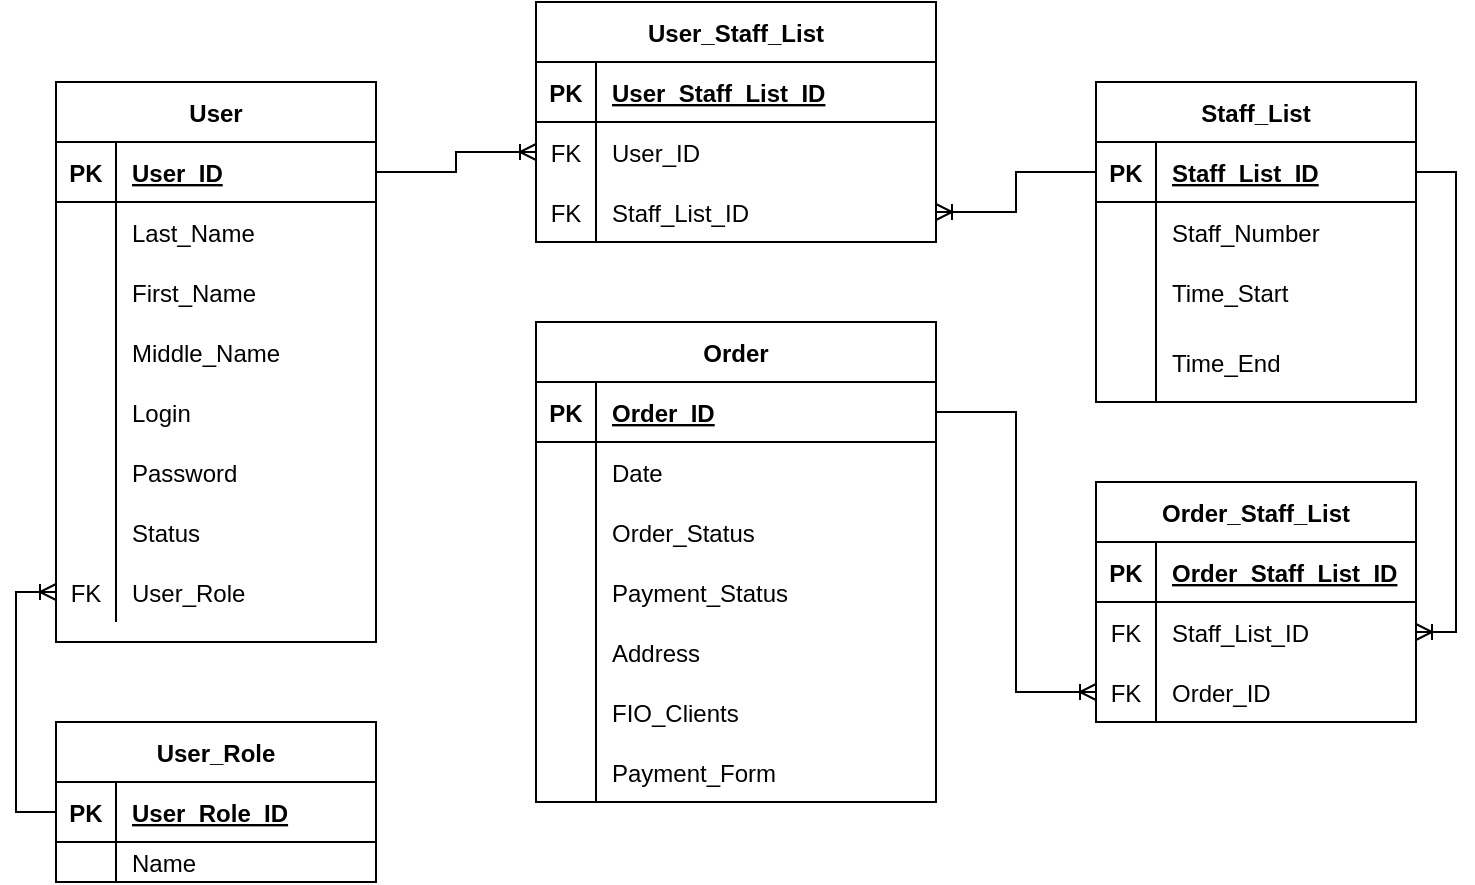 <mxfile version="24.2.5" type="device">
  <diagram name="Страница 1" id="zB08UX2SYk8pVAGj40xr">
    <mxGraphModel dx="1646" dy="413" grid="1" gridSize="10" guides="1" tooltips="1" connect="1" arrows="1" fold="1" page="1" pageScale="1" pageWidth="827" pageHeight="1169" math="0" shadow="0">
      <root>
        <mxCell id="0" />
        <mxCell id="1" parent="0" />
        <mxCell id="jlNFpB_S_XCwEvl9Wwfa-1" value="User" style="shape=table;startSize=30;container=1;collapsible=1;childLayout=tableLayout;fixedRows=1;rowLines=0;fontStyle=1;align=center;resizeLast=1;rounded=0;" parent="1" vertex="1">
          <mxGeometry y="40" width="160" height="280" as="geometry" />
        </mxCell>
        <mxCell id="jlNFpB_S_XCwEvl9Wwfa-2" value="" style="shape=tableRow;horizontal=0;startSize=0;swimlaneHead=0;swimlaneBody=0;fillColor=none;collapsible=0;dropTarget=0;points=[[0,0.5],[1,0.5]];portConstraint=eastwest;top=0;left=0;right=0;bottom=1;rounded=0;" parent="jlNFpB_S_XCwEvl9Wwfa-1" vertex="1">
          <mxGeometry y="30" width="160" height="30" as="geometry" />
        </mxCell>
        <mxCell id="jlNFpB_S_XCwEvl9Wwfa-3" value="PK" style="shape=partialRectangle;connectable=0;fillColor=none;top=0;left=0;bottom=0;right=0;fontStyle=1;overflow=hidden;rounded=0;" parent="jlNFpB_S_XCwEvl9Wwfa-2" vertex="1">
          <mxGeometry width="30" height="30" as="geometry">
            <mxRectangle width="30" height="30" as="alternateBounds" />
          </mxGeometry>
        </mxCell>
        <mxCell id="jlNFpB_S_XCwEvl9Wwfa-4" value="User_ID" style="shape=partialRectangle;connectable=0;fillColor=none;top=0;left=0;bottom=0;right=0;align=left;spacingLeft=6;fontStyle=5;overflow=hidden;rounded=0;" parent="jlNFpB_S_XCwEvl9Wwfa-2" vertex="1">
          <mxGeometry x="30" width="130" height="30" as="geometry">
            <mxRectangle width="130" height="30" as="alternateBounds" />
          </mxGeometry>
        </mxCell>
        <mxCell id="jlNFpB_S_XCwEvl9Wwfa-5" value="" style="shape=tableRow;horizontal=0;startSize=0;swimlaneHead=0;swimlaneBody=0;fillColor=none;collapsible=0;dropTarget=0;points=[[0,0.5],[1,0.5]];portConstraint=eastwest;top=0;left=0;right=0;bottom=0;rounded=0;" parent="jlNFpB_S_XCwEvl9Wwfa-1" vertex="1">
          <mxGeometry y="60" width="160" height="30" as="geometry" />
        </mxCell>
        <mxCell id="jlNFpB_S_XCwEvl9Wwfa-6" value="" style="shape=partialRectangle;connectable=0;fillColor=none;top=0;left=0;bottom=0;right=0;editable=1;overflow=hidden;rounded=0;" parent="jlNFpB_S_XCwEvl9Wwfa-5" vertex="1">
          <mxGeometry width="30" height="30" as="geometry">
            <mxRectangle width="30" height="30" as="alternateBounds" />
          </mxGeometry>
        </mxCell>
        <mxCell id="jlNFpB_S_XCwEvl9Wwfa-7" value="Last_Name" style="shape=partialRectangle;connectable=0;fillColor=none;top=0;left=0;bottom=0;right=0;align=left;spacingLeft=6;overflow=hidden;rounded=0;" parent="jlNFpB_S_XCwEvl9Wwfa-5" vertex="1">
          <mxGeometry x="30" width="130" height="30" as="geometry">
            <mxRectangle width="130" height="30" as="alternateBounds" />
          </mxGeometry>
        </mxCell>
        <mxCell id="jlNFpB_S_XCwEvl9Wwfa-8" value="" style="shape=tableRow;horizontal=0;startSize=0;swimlaneHead=0;swimlaneBody=0;fillColor=none;collapsible=0;dropTarget=0;points=[[0,0.5],[1,0.5]];portConstraint=eastwest;top=0;left=0;right=0;bottom=0;rounded=0;" parent="jlNFpB_S_XCwEvl9Wwfa-1" vertex="1">
          <mxGeometry y="90" width="160" height="30" as="geometry" />
        </mxCell>
        <mxCell id="jlNFpB_S_XCwEvl9Wwfa-9" value="" style="shape=partialRectangle;connectable=0;fillColor=none;top=0;left=0;bottom=0;right=0;editable=1;overflow=hidden;rounded=0;" parent="jlNFpB_S_XCwEvl9Wwfa-8" vertex="1">
          <mxGeometry width="30" height="30" as="geometry">
            <mxRectangle width="30" height="30" as="alternateBounds" />
          </mxGeometry>
        </mxCell>
        <mxCell id="jlNFpB_S_XCwEvl9Wwfa-10" value="First_Name" style="shape=partialRectangle;connectable=0;fillColor=none;top=0;left=0;bottom=0;right=0;align=left;spacingLeft=6;overflow=hidden;rounded=0;" parent="jlNFpB_S_XCwEvl9Wwfa-8" vertex="1">
          <mxGeometry x="30" width="130" height="30" as="geometry">
            <mxRectangle width="130" height="30" as="alternateBounds" />
          </mxGeometry>
        </mxCell>
        <mxCell id="jlNFpB_S_XCwEvl9Wwfa-11" value="" style="shape=tableRow;horizontal=0;startSize=0;swimlaneHead=0;swimlaneBody=0;fillColor=none;collapsible=0;dropTarget=0;points=[[0,0.5],[1,0.5]];portConstraint=eastwest;top=0;left=0;right=0;bottom=0;rounded=0;" parent="jlNFpB_S_XCwEvl9Wwfa-1" vertex="1">
          <mxGeometry y="120" width="160" height="30" as="geometry" />
        </mxCell>
        <mxCell id="jlNFpB_S_XCwEvl9Wwfa-12" value="" style="shape=partialRectangle;connectable=0;fillColor=none;top=0;left=0;bottom=0;right=0;editable=1;overflow=hidden;rounded=0;" parent="jlNFpB_S_XCwEvl9Wwfa-11" vertex="1">
          <mxGeometry width="30" height="30" as="geometry">
            <mxRectangle width="30" height="30" as="alternateBounds" />
          </mxGeometry>
        </mxCell>
        <mxCell id="jlNFpB_S_XCwEvl9Wwfa-13" value="Middle_Name" style="shape=partialRectangle;connectable=0;fillColor=none;top=0;left=0;bottom=0;right=0;align=left;spacingLeft=6;overflow=hidden;rounded=0;" parent="jlNFpB_S_XCwEvl9Wwfa-11" vertex="1">
          <mxGeometry x="30" width="130" height="30" as="geometry">
            <mxRectangle width="130" height="30" as="alternateBounds" />
          </mxGeometry>
        </mxCell>
        <mxCell id="jlNFpB_S_XCwEvl9Wwfa-66" value="" style="shape=tableRow;horizontal=0;startSize=0;swimlaneHead=0;swimlaneBody=0;fillColor=none;collapsible=0;dropTarget=0;points=[[0,0.5],[1,0.5]];portConstraint=eastwest;top=0;left=0;right=0;bottom=0;rounded=0;" parent="jlNFpB_S_XCwEvl9Wwfa-1" vertex="1">
          <mxGeometry y="150" width="160" height="30" as="geometry" />
        </mxCell>
        <mxCell id="jlNFpB_S_XCwEvl9Wwfa-67" value="" style="shape=partialRectangle;connectable=0;fillColor=none;top=0;left=0;bottom=0;right=0;editable=1;overflow=hidden;rounded=0;" parent="jlNFpB_S_XCwEvl9Wwfa-66" vertex="1">
          <mxGeometry width="30" height="30" as="geometry">
            <mxRectangle width="30" height="30" as="alternateBounds" />
          </mxGeometry>
        </mxCell>
        <mxCell id="jlNFpB_S_XCwEvl9Wwfa-68" value="Login" style="shape=partialRectangle;connectable=0;fillColor=none;top=0;left=0;bottom=0;right=0;align=left;spacingLeft=6;overflow=hidden;rounded=0;" parent="jlNFpB_S_XCwEvl9Wwfa-66" vertex="1">
          <mxGeometry x="30" width="130" height="30" as="geometry">
            <mxRectangle width="130" height="30" as="alternateBounds" />
          </mxGeometry>
        </mxCell>
        <mxCell id="jlNFpB_S_XCwEvl9Wwfa-69" value="" style="shape=tableRow;horizontal=0;startSize=0;swimlaneHead=0;swimlaneBody=0;fillColor=none;collapsible=0;dropTarget=0;points=[[0,0.5],[1,0.5]];portConstraint=eastwest;top=0;left=0;right=0;bottom=0;rounded=0;" parent="jlNFpB_S_XCwEvl9Wwfa-1" vertex="1">
          <mxGeometry y="180" width="160" height="30" as="geometry" />
        </mxCell>
        <mxCell id="jlNFpB_S_XCwEvl9Wwfa-70" value="" style="shape=partialRectangle;connectable=0;fillColor=none;top=0;left=0;bottom=0;right=0;editable=1;overflow=hidden;rounded=0;" parent="jlNFpB_S_XCwEvl9Wwfa-69" vertex="1">
          <mxGeometry width="30" height="30" as="geometry">
            <mxRectangle width="30" height="30" as="alternateBounds" />
          </mxGeometry>
        </mxCell>
        <mxCell id="jlNFpB_S_XCwEvl9Wwfa-71" value="Password" style="shape=partialRectangle;connectable=0;fillColor=none;top=0;left=0;bottom=0;right=0;align=left;spacingLeft=6;overflow=hidden;rounded=0;" parent="jlNFpB_S_XCwEvl9Wwfa-69" vertex="1">
          <mxGeometry x="30" width="130" height="30" as="geometry">
            <mxRectangle width="130" height="30" as="alternateBounds" />
          </mxGeometry>
        </mxCell>
        <mxCell id="jlNFpB_S_XCwEvl9Wwfa-72" value="" style="shape=tableRow;horizontal=0;startSize=0;swimlaneHead=0;swimlaneBody=0;fillColor=none;collapsible=0;dropTarget=0;points=[[0,0.5],[1,0.5]];portConstraint=eastwest;top=0;left=0;right=0;bottom=0;rounded=0;" parent="jlNFpB_S_XCwEvl9Wwfa-1" vertex="1">
          <mxGeometry y="210" width="160" height="30" as="geometry" />
        </mxCell>
        <mxCell id="jlNFpB_S_XCwEvl9Wwfa-73" value="" style="shape=partialRectangle;connectable=0;fillColor=none;top=0;left=0;bottom=0;right=0;editable=1;overflow=hidden;rounded=0;" parent="jlNFpB_S_XCwEvl9Wwfa-72" vertex="1">
          <mxGeometry width="30" height="30" as="geometry">
            <mxRectangle width="30" height="30" as="alternateBounds" />
          </mxGeometry>
        </mxCell>
        <mxCell id="jlNFpB_S_XCwEvl9Wwfa-74" value="Status" style="shape=partialRectangle;connectable=0;fillColor=none;top=0;left=0;bottom=0;right=0;align=left;spacingLeft=6;overflow=hidden;rounded=0;" parent="jlNFpB_S_XCwEvl9Wwfa-72" vertex="1">
          <mxGeometry x="30" width="130" height="30" as="geometry">
            <mxRectangle width="130" height="30" as="alternateBounds" />
          </mxGeometry>
        </mxCell>
        <mxCell id="jlNFpB_S_XCwEvl9Wwfa-75" value="" style="shape=tableRow;horizontal=0;startSize=0;swimlaneHead=0;swimlaneBody=0;fillColor=none;collapsible=0;dropTarget=0;points=[[0,0.5],[1,0.5]];portConstraint=eastwest;top=0;left=0;right=0;bottom=0;rounded=0;" parent="jlNFpB_S_XCwEvl9Wwfa-1" vertex="1">
          <mxGeometry y="240" width="160" height="30" as="geometry" />
        </mxCell>
        <mxCell id="jlNFpB_S_XCwEvl9Wwfa-76" value="FK" style="shape=partialRectangle;connectable=0;fillColor=none;top=0;left=0;bottom=0;right=0;fontStyle=0;overflow=hidden;rounded=0;" parent="jlNFpB_S_XCwEvl9Wwfa-75" vertex="1">
          <mxGeometry width="30" height="30" as="geometry">
            <mxRectangle width="30" height="30" as="alternateBounds" />
          </mxGeometry>
        </mxCell>
        <mxCell id="jlNFpB_S_XCwEvl9Wwfa-77" value="User_Role" style="shape=partialRectangle;connectable=0;fillColor=none;top=0;left=0;bottom=0;right=0;align=left;spacingLeft=6;fontStyle=0;overflow=hidden;rounded=0;" parent="jlNFpB_S_XCwEvl9Wwfa-75" vertex="1">
          <mxGeometry x="30" width="130" height="30" as="geometry">
            <mxRectangle width="130" height="30" as="alternateBounds" />
          </mxGeometry>
        </mxCell>
        <mxCell id="jlNFpB_S_XCwEvl9Wwfa-14" value="Order" style="shape=table;startSize=30;container=1;collapsible=1;childLayout=tableLayout;fixedRows=1;rowLines=0;fontStyle=1;align=center;resizeLast=1;rounded=0;" parent="1" vertex="1">
          <mxGeometry x="240" y="160" width="200" height="240" as="geometry" />
        </mxCell>
        <mxCell id="jlNFpB_S_XCwEvl9Wwfa-15" value="" style="shape=tableRow;horizontal=0;startSize=0;swimlaneHead=0;swimlaneBody=0;fillColor=none;collapsible=0;dropTarget=0;points=[[0,0.5],[1,0.5]];portConstraint=eastwest;top=0;left=0;right=0;bottom=1;rounded=0;" parent="jlNFpB_S_XCwEvl9Wwfa-14" vertex="1">
          <mxGeometry y="30" width="200" height="30" as="geometry" />
        </mxCell>
        <mxCell id="jlNFpB_S_XCwEvl9Wwfa-16" value="PK" style="shape=partialRectangle;connectable=0;fillColor=none;top=0;left=0;bottom=0;right=0;fontStyle=1;overflow=hidden;rounded=0;" parent="jlNFpB_S_XCwEvl9Wwfa-15" vertex="1">
          <mxGeometry width="30" height="30" as="geometry">
            <mxRectangle width="30" height="30" as="alternateBounds" />
          </mxGeometry>
        </mxCell>
        <mxCell id="jlNFpB_S_XCwEvl9Wwfa-17" value="Order_ID" style="shape=partialRectangle;connectable=0;fillColor=none;top=0;left=0;bottom=0;right=0;align=left;spacingLeft=6;fontStyle=5;overflow=hidden;rounded=0;" parent="jlNFpB_S_XCwEvl9Wwfa-15" vertex="1">
          <mxGeometry x="30" width="170" height="30" as="geometry">
            <mxRectangle width="170" height="30" as="alternateBounds" />
          </mxGeometry>
        </mxCell>
        <mxCell id="jlNFpB_S_XCwEvl9Wwfa-18" value="" style="shape=tableRow;horizontal=0;startSize=0;swimlaneHead=0;swimlaneBody=0;fillColor=none;collapsible=0;dropTarget=0;points=[[0,0.5],[1,0.5]];portConstraint=eastwest;top=0;left=0;right=0;bottom=0;rounded=0;" parent="jlNFpB_S_XCwEvl9Wwfa-14" vertex="1">
          <mxGeometry y="60" width="200" height="30" as="geometry" />
        </mxCell>
        <mxCell id="jlNFpB_S_XCwEvl9Wwfa-19" value="" style="shape=partialRectangle;connectable=0;fillColor=none;top=0;left=0;bottom=0;right=0;editable=1;overflow=hidden;rounded=0;" parent="jlNFpB_S_XCwEvl9Wwfa-18" vertex="1">
          <mxGeometry width="30" height="30" as="geometry">
            <mxRectangle width="30" height="30" as="alternateBounds" />
          </mxGeometry>
        </mxCell>
        <mxCell id="jlNFpB_S_XCwEvl9Wwfa-20" value="Date" style="shape=partialRectangle;connectable=0;fillColor=none;top=0;left=0;bottom=0;right=0;align=left;spacingLeft=6;overflow=hidden;rounded=0;" parent="jlNFpB_S_XCwEvl9Wwfa-18" vertex="1">
          <mxGeometry x="30" width="170" height="30" as="geometry">
            <mxRectangle width="170" height="30" as="alternateBounds" />
          </mxGeometry>
        </mxCell>
        <mxCell id="jlNFpB_S_XCwEvl9Wwfa-21" value="" style="shape=tableRow;horizontal=0;startSize=0;swimlaneHead=0;swimlaneBody=0;fillColor=none;collapsible=0;dropTarget=0;points=[[0,0.5],[1,0.5]];portConstraint=eastwest;top=0;left=0;right=0;bottom=0;rounded=0;" parent="jlNFpB_S_XCwEvl9Wwfa-14" vertex="1">
          <mxGeometry y="90" width="200" height="30" as="geometry" />
        </mxCell>
        <mxCell id="jlNFpB_S_XCwEvl9Wwfa-22" value="" style="shape=partialRectangle;connectable=0;fillColor=none;top=0;left=0;bottom=0;right=0;editable=1;overflow=hidden;rounded=0;" parent="jlNFpB_S_XCwEvl9Wwfa-21" vertex="1">
          <mxGeometry width="30" height="30" as="geometry">
            <mxRectangle width="30" height="30" as="alternateBounds" />
          </mxGeometry>
        </mxCell>
        <mxCell id="jlNFpB_S_XCwEvl9Wwfa-23" value="Order_Status" style="shape=partialRectangle;connectable=0;fillColor=none;top=0;left=0;bottom=0;right=0;align=left;spacingLeft=6;overflow=hidden;rounded=0;" parent="jlNFpB_S_XCwEvl9Wwfa-21" vertex="1">
          <mxGeometry x="30" width="170" height="30" as="geometry">
            <mxRectangle width="170" height="30" as="alternateBounds" />
          </mxGeometry>
        </mxCell>
        <mxCell id="jlNFpB_S_XCwEvl9Wwfa-24" value="" style="shape=tableRow;horizontal=0;startSize=0;swimlaneHead=0;swimlaneBody=0;fillColor=none;collapsible=0;dropTarget=0;points=[[0,0.5],[1,0.5]];portConstraint=eastwest;top=0;left=0;right=0;bottom=0;rounded=0;" parent="jlNFpB_S_XCwEvl9Wwfa-14" vertex="1">
          <mxGeometry y="120" width="200" height="30" as="geometry" />
        </mxCell>
        <mxCell id="jlNFpB_S_XCwEvl9Wwfa-25" value="" style="shape=partialRectangle;connectable=0;fillColor=none;top=0;left=0;bottom=0;right=0;editable=1;overflow=hidden;rounded=0;" parent="jlNFpB_S_XCwEvl9Wwfa-24" vertex="1">
          <mxGeometry width="30" height="30" as="geometry">
            <mxRectangle width="30" height="30" as="alternateBounds" />
          </mxGeometry>
        </mxCell>
        <mxCell id="jlNFpB_S_XCwEvl9Wwfa-26" value="Payment_Status" style="shape=partialRectangle;connectable=0;fillColor=none;top=0;left=0;bottom=0;right=0;align=left;spacingLeft=6;overflow=hidden;rounded=0;" parent="jlNFpB_S_XCwEvl9Wwfa-24" vertex="1">
          <mxGeometry x="30" width="170" height="30" as="geometry">
            <mxRectangle width="170" height="30" as="alternateBounds" />
          </mxGeometry>
        </mxCell>
        <mxCell id="jlNFpB_S_XCwEvl9Wwfa-79" value="" style="shape=tableRow;horizontal=0;startSize=0;swimlaneHead=0;swimlaneBody=0;fillColor=none;collapsible=0;dropTarget=0;points=[[0,0.5],[1,0.5]];portConstraint=eastwest;top=0;left=0;right=0;bottom=0;rounded=0;" parent="jlNFpB_S_XCwEvl9Wwfa-14" vertex="1">
          <mxGeometry y="150" width="200" height="30" as="geometry" />
        </mxCell>
        <mxCell id="jlNFpB_S_XCwEvl9Wwfa-80" value="" style="shape=partialRectangle;connectable=0;fillColor=none;top=0;left=0;bottom=0;right=0;editable=1;overflow=hidden;rounded=0;" parent="jlNFpB_S_XCwEvl9Wwfa-79" vertex="1">
          <mxGeometry width="30" height="30" as="geometry">
            <mxRectangle width="30" height="30" as="alternateBounds" />
          </mxGeometry>
        </mxCell>
        <mxCell id="jlNFpB_S_XCwEvl9Wwfa-81" value="Address" style="shape=partialRectangle;connectable=0;fillColor=none;top=0;left=0;bottom=0;right=0;align=left;spacingLeft=6;overflow=hidden;rounded=0;" parent="jlNFpB_S_XCwEvl9Wwfa-79" vertex="1">
          <mxGeometry x="30" width="170" height="30" as="geometry">
            <mxRectangle width="170" height="30" as="alternateBounds" />
          </mxGeometry>
        </mxCell>
        <mxCell id="jlNFpB_S_XCwEvl9Wwfa-82" value="" style="shape=tableRow;horizontal=0;startSize=0;swimlaneHead=0;swimlaneBody=0;fillColor=none;collapsible=0;dropTarget=0;points=[[0,0.5],[1,0.5]];portConstraint=eastwest;top=0;left=0;right=0;bottom=0;rounded=0;" parent="jlNFpB_S_XCwEvl9Wwfa-14" vertex="1">
          <mxGeometry y="180" width="200" height="30" as="geometry" />
        </mxCell>
        <mxCell id="jlNFpB_S_XCwEvl9Wwfa-83" value="" style="shape=partialRectangle;connectable=0;fillColor=none;top=0;left=0;bottom=0;right=0;editable=1;overflow=hidden;rounded=0;" parent="jlNFpB_S_XCwEvl9Wwfa-82" vertex="1">
          <mxGeometry width="30" height="30" as="geometry">
            <mxRectangle width="30" height="30" as="alternateBounds" />
          </mxGeometry>
        </mxCell>
        <mxCell id="jlNFpB_S_XCwEvl9Wwfa-84" value="FIO_Clients" style="shape=partialRectangle;connectable=0;fillColor=none;top=0;left=0;bottom=0;right=0;align=left;spacingLeft=6;overflow=hidden;rounded=0;" parent="jlNFpB_S_XCwEvl9Wwfa-82" vertex="1">
          <mxGeometry x="30" width="170" height="30" as="geometry">
            <mxRectangle width="170" height="30" as="alternateBounds" />
          </mxGeometry>
        </mxCell>
        <mxCell id="jlNFpB_S_XCwEvl9Wwfa-85" value="" style="shape=tableRow;horizontal=0;startSize=0;swimlaneHead=0;swimlaneBody=0;fillColor=none;collapsible=0;dropTarget=0;points=[[0,0.5],[1,0.5]];portConstraint=eastwest;top=0;left=0;right=0;bottom=0;rounded=0;" parent="jlNFpB_S_XCwEvl9Wwfa-14" vertex="1">
          <mxGeometry y="210" width="200" height="30" as="geometry" />
        </mxCell>
        <mxCell id="jlNFpB_S_XCwEvl9Wwfa-86" value="" style="shape=partialRectangle;connectable=0;fillColor=none;top=0;left=0;bottom=0;right=0;editable=1;overflow=hidden;rounded=0;" parent="jlNFpB_S_XCwEvl9Wwfa-85" vertex="1">
          <mxGeometry width="30" height="30" as="geometry">
            <mxRectangle width="30" height="30" as="alternateBounds" />
          </mxGeometry>
        </mxCell>
        <mxCell id="jlNFpB_S_XCwEvl9Wwfa-87" value="Payment_Form" style="shape=partialRectangle;connectable=0;fillColor=none;top=0;left=0;bottom=0;right=0;align=left;spacingLeft=6;overflow=hidden;rounded=0;" parent="jlNFpB_S_XCwEvl9Wwfa-85" vertex="1">
          <mxGeometry x="30" width="170" height="30" as="geometry">
            <mxRectangle width="170" height="30" as="alternateBounds" />
          </mxGeometry>
        </mxCell>
        <mxCell id="jlNFpB_S_XCwEvl9Wwfa-27" value="Staff_List" style="shape=table;startSize=30;container=1;collapsible=1;childLayout=tableLayout;fixedRows=1;rowLines=0;fontStyle=1;align=center;resizeLast=1;rounded=0;" parent="1" vertex="1">
          <mxGeometry x="520" y="40" width="160" height="160" as="geometry" />
        </mxCell>
        <mxCell id="jlNFpB_S_XCwEvl9Wwfa-28" value="" style="shape=tableRow;horizontal=0;startSize=0;swimlaneHead=0;swimlaneBody=0;fillColor=none;collapsible=0;dropTarget=0;points=[[0,0.5],[1,0.5]];portConstraint=eastwest;top=0;left=0;right=0;bottom=1;rounded=0;" parent="jlNFpB_S_XCwEvl9Wwfa-27" vertex="1">
          <mxGeometry y="30" width="160" height="30" as="geometry" />
        </mxCell>
        <mxCell id="jlNFpB_S_XCwEvl9Wwfa-29" value="PK" style="shape=partialRectangle;connectable=0;fillColor=none;top=0;left=0;bottom=0;right=0;fontStyle=1;overflow=hidden;rounded=0;" parent="jlNFpB_S_XCwEvl9Wwfa-28" vertex="1">
          <mxGeometry width="30" height="30" as="geometry">
            <mxRectangle width="30" height="30" as="alternateBounds" />
          </mxGeometry>
        </mxCell>
        <mxCell id="jlNFpB_S_XCwEvl9Wwfa-30" value="Staff_List_ID" style="shape=partialRectangle;connectable=0;fillColor=none;top=0;left=0;bottom=0;right=0;align=left;spacingLeft=6;fontStyle=5;overflow=hidden;rounded=0;" parent="jlNFpB_S_XCwEvl9Wwfa-28" vertex="1">
          <mxGeometry x="30" width="130" height="30" as="geometry">
            <mxRectangle width="130" height="30" as="alternateBounds" />
          </mxGeometry>
        </mxCell>
        <mxCell id="jlNFpB_S_XCwEvl9Wwfa-31" value="" style="shape=tableRow;horizontal=0;startSize=0;swimlaneHead=0;swimlaneBody=0;fillColor=none;collapsible=0;dropTarget=0;points=[[0,0.5],[1,0.5]];portConstraint=eastwest;top=0;left=0;right=0;bottom=0;rounded=0;" parent="jlNFpB_S_XCwEvl9Wwfa-27" vertex="1">
          <mxGeometry y="60" width="160" height="30" as="geometry" />
        </mxCell>
        <mxCell id="jlNFpB_S_XCwEvl9Wwfa-32" value="" style="shape=partialRectangle;connectable=0;fillColor=none;top=0;left=0;bottom=0;right=0;editable=1;overflow=hidden;rounded=0;" parent="jlNFpB_S_XCwEvl9Wwfa-31" vertex="1">
          <mxGeometry width="30" height="30" as="geometry">
            <mxRectangle width="30" height="30" as="alternateBounds" />
          </mxGeometry>
        </mxCell>
        <mxCell id="jlNFpB_S_XCwEvl9Wwfa-33" value="Staff_Number" style="shape=partialRectangle;connectable=0;fillColor=none;top=0;left=0;bottom=0;right=0;align=left;spacingLeft=6;overflow=hidden;rounded=0;" parent="jlNFpB_S_XCwEvl9Wwfa-31" vertex="1">
          <mxGeometry x="30" width="130" height="30" as="geometry">
            <mxRectangle width="130" height="30" as="alternateBounds" />
          </mxGeometry>
        </mxCell>
        <mxCell id="jlNFpB_S_XCwEvl9Wwfa-34" value="" style="shape=tableRow;horizontal=0;startSize=0;swimlaneHead=0;swimlaneBody=0;fillColor=none;collapsible=0;dropTarget=0;points=[[0,0.5],[1,0.5]];portConstraint=eastwest;top=0;left=0;right=0;bottom=0;rounded=0;" parent="jlNFpB_S_XCwEvl9Wwfa-27" vertex="1">
          <mxGeometry y="90" width="160" height="30" as="geometry" />
        </mxCell>
        <mxCell id="jlNFpB_S_XCwEvl9Wwfa-35" value="" style="shape=partialRectangle;connectable=0;fillColor=none;top=0;left=0;bottom=0;right=0;editable=1;overflow=hidden;rounded=0;" parent="jlNFpB_S_XCwEvl9Wwfa-34" vertex="1">
          <mxGeometry width="30" height="30" as="geometry">
            <mxRectangle width="30" height="30" as="alternateBounds" />
          </mxGeometry>
        </mxCell>
        <mxCell id="jlNFpB_S_XCwEvl9Wwfa-36" value="Time_Start" style="shape=partialRectangle;connectable=0;fillColor=none;top=0;left=0;bottom=0;right=0;align=left;spacingLeft=6;overflow=hidden;rounded=0;" parent="jlNFpB_S_XCwEvl9Wwfa-34" vertex="1">
          <mxGeometry x="30" width="130" height="30" as="geometry">
            <mxRectangle width="130" height="30" as="alternateBounds" />
          </mxGeometry>
        </mxCell>
        <mxCell id="jlNFpB_S_XCwEvl9Wwfa-37" value="" style="shape=tableRow;horizontal=0;startSize=0;swimlaneHead=0;swimlaneBody=0;fillColor=none;collapsible=0;dropTarget=0;points=[[0,0.5],[1,0.5]];portConstraint=eastwest;top=0;left=0;right=0;bottom=0;rounded=0;" parent="jlNFpB_S_XCwEvl9Wwfa-27" vertex="1">
          <mxGeometry y="120" width="160" height="40" as="geometry" />
        </mxCell>
        <mxCell id="jlNFpB_S_XCwEvl9Wwfa-38" value="" style="shape=partialRectangle;connectable=0;fillColor=none;top=0;left=0;bottom=0;right=0;editable=1;overflow=hidden;rounded=0;" parent="jlNFpB_S_XCwEvl9Wwfa-37" vertex="1">
          <mxGeometry width="30" height="40" as="geometry">
            <mxRectangle width="30" height="40" as="alternateBounds" />
          </mxGeometry>
        </mxCell>
        <mxCell id="jlNFpB_S_XCwEvl9Wwfa-39" value="Time_End" style="shape=partialRectangle;connectable=0;fillColor=none;top=0;left=0;bottom=0;right=0;align=left;spacingLeft=6;overflow=hidden;rounded=0;" parent="jlNFpB_S_XCwEvl9Wwfa-37" vertex="1">
          <mxGeometry x="30" width="130" height="40" as="geometry">
            <mxRectangle width="130" height="40" as="alternateBounds" />
          </mxGeometry>
        </mxCell>
        <mxCell id="jlNFpB_S_XCwEvl9Wwfa-40" value="User_Role" style="shape=table;startSize=30;container=1;collapsible=1;childLayout=tableLayout;fixedRows=1;rowLines=0;fontStyle=1;align=center;resizeLast=1;rounded=0;" parent="1" vertex="1">
          <mxGeometry y="360" width="160" height="80" as="geometry" />
        </mxCell>
        <mxCell id="jlNFpB_S_XCwEvl9Wwfa-41" value="" style="shape=tableRow;horizontal=0;startSize=0;swimlaneHead=0;swimlaneBody=0;fillColor=none;collapsible=0;dropTarget=0;points=[[0,0.5],[1,0.5]];portConstraint=eastwest;top=0;left=0;right=0;bottom=1;rounded=0;" parent="jlNFpB_S_XCwEvl9Wwfa-40" vertex="1">
          <mxGeometry y="30" width="160" height="30" as="geometry" />
        </mxCell>
        <mxCell id="jlNFpB_S_XCwEvl9Wwfa-42" value="PK" style="shape=partialRectangle;connectable=0;fillColor=none;top=0;left=0;bottom=0;right=0;fontStyle=1;overflow=hidden;rounded=0;" parent="jlNFpB_S_XCwEvl9Wwfa-41" vertex="1">
          <mxGeometry width="30" height="30" as="geometry">
            <mxRectangle width="30" height="30" as="alternateBounds" />
          </mxGeometry>
        </mxCell>
        <mxCell id="jlNFpB_S_XCwEvl9Wwfa-43" value="User_Role_ID" style="shape=partialRectangle;connectable=0;fillColor=none;top=0;left=0;bottom=0;right=0;align=left;spacingLeft=6;fontStyle=5;overflow=hidden;rounded=0;" parent="jlNFpB_S_XCwEvl9Wwfa-41" vertex="1">
          <mxGeometry x="30" width="130" height="30" as="geometry">
            <mxRectangle width="130" height="30" as="alternateBounds" />
          </mxGeometry>
        </mxCell>
        <mxCell id="jlNFpB_S_XCwEvl9Wwfa-44" value="" style="shape=tableRow;horizontal=0;startSize=0;swimlaneHead=0;swimlaneBody=0;fillColor=none;collapsible=0;dropTarget=0;points=[[0,0.5],[1,0.5]];portConstraint=eastwest;top=0;left=0;right=0;bottom=0;rounded=0;" parent="jlNFpB_S_XCwEvl9Wwfa-40" vertex="1">
          <mxGeometry y="60" width="160" height="20" as="geometry" />
        </mxCell>
        <mxCell id="jlNFpB_S_XCwEvl9Wwfa-45" value="" style="shape=partialRectangle;connectable=0;fillColor=none;top=0;left=0;bottom=0;right=0;editable=1;overflow=hidden;rounded=0;" parent="jlNFpB_S_XCwEvl9Wwfa-44" vertex="1">
          <mxGeometry width="30" height="20" as="geometry">
            <mxRectangle width="30" height="20" as="alternateBounds" />
          </mxGeometry>
        </mxCell>
        <mxCell id="jlNFpB_S_XCwEvl9Wwfa-46" value="Name" style="shape=partialRectangle;connectable=0;fillColor=none;top=0;left=0;bottom=0;right=0;align=left;spacingLeft=6;overflow=hidden;rounded=0;" parent="jlNFpB_S_XCwEvl9Wwfa-44" vertex="1">
          <mxGeometry x="30" width="130" height="20" as="geometry">
            <mxRectangle width="130" height="20" as="alternateBounds" />
          </mxGeometry>
        </mxCell>
        <mxCell id="jlNFpB_S_XCwEvl9Wwfa-53" value="User_Staff_List" style="shape=table;startSize=30;container=1;collapsible=1;childLayout=tableLayout;fixedRows=1;rowLines=0;fontStyle=1;align=center;resizeLast=1;rounded=0;" parent="1" vertex="1">
          <mxGeometry x="240" width="200" height="120" as="geometry" />
        </mxCell>
        <mxCell id="jlNFpB_S_XCwEvl9Wwfa-54" value="" style="shape=tableRow;horizontal=0;startSize=0;swimlaneHead=0;swimlaneBody=0;fillColor=none;collapsible=0;dropTarget=0;points=[[0,0.5],[1,0.5]];portConstraint=eastwest;top=0;left=0;right=0;bottom=1;rounded=0;" parent="jlNFpB_S_XCwEvl9Wwfa-53" vertex="1">
          <mxGeometry y="30" width="200" height="30" as="geometry" />
        </mxCell>
        <mxCell id="jlNFpB_S_XCwEvl9Wwfa-55" value="PK" style="shape=partialRectangle;connectable=0;fillColor=none;top=0;left=0;bottom=0;right=0;fontStyle=1;overflow=hidden;rounded=0;" parent="jlNFpB_S_XCwEvl9Wwfa-54" vertex="1">
          <mxGeometry width="30" height="30" as="geometry">
            <mxRectangle width="30" height="30" as="alternateBounds" />
          </mxGeometry>
        </mxCell>
        <mxCell id="jlNFpB_S_XCwEvl9Wwfa-56" value="User_Staff_List_ID" style="shape=partialRectangle;connectable=0;fillColor=none;top=0;left=0;bottom=0;right=0;align=left;spacingLeft=6;fontStyle=5;overflow=hidden;rounded=0;" parent="jlNFpB_S_XCwEvl9Wwfa-54" vertex="1">
          <mxGeometry x="30" width="170" height="30" as="geometry">
            <mxRectangle width="170" height="30" as="alternateBounds" />
          </mxGeometry>
        </mxCell>
        <mxCell id="jlNFpB_S_XCwEvl9Wwfa-57" value="" style="shape=tableRow;horizontal=0;startSize=0;swimlaneHead=0;swimlaneBody=0;fillColor=none;collapsible=0;dropTarget=0;points=[[0,0.5],[1,0.5]];portConstraint=eastwest;top=0;left=0;right=0;bottom=0;rounded=0;" parent="jlNFpB_S_XCwEvl9Wwfa-53" vertex="1">
          <mxGeometry y="60" width="200" height="30" as="geometry" />
        </mxCell>
        <mxCell id="jlNFpB_S_XCwEvl9Wwfa-58" value="FK" style="shape=partialRectangle;connectable=0;fillColor=none;top=0;left=0;bottom=0;right=0;editable=1;overflow=hidden;rounded=0;" parent="jlNFpB_S_XCwEvl9Wwfa-57" vertex="1">
          <mxGeometry width="30" height="30" as="geometry">
            <mxRectangle width="30" height="30" as="alternateBounds" />
          </mxGeometry>
        </mxCell>
        <mxCell id="jlNFpB_S_XCwEvl9Wwfa-59" value="User_ID" style="shape=partialRectangle;connectable=0;fillColor=none;top=0;left=0;bottom=0;right=0;align=left;spacingLeft=6;overflow=hidden;rounded=0;" parent="jlNFpB_S_XCwEvl9Wwfa-57" vertex="1">
          <mxGeometry x="30" width="170" height="30" as="geometry">
            <mxRectangle width="170" height="30" as="alternateBounds" />
          </mxGeometry>
        </mxCell>
        <mxCell id="jlNFpB_S_XCwEvl9Wwfa-60" value="" style="shape=tableRow;horizontal=0;startSize=0;swimlaneHead=0;swimlaneBody=0;fillColor=none;collapsible=0;dropTarget=0;points=[[0,0.5],[1,0.5]];portConstraint=eastwest;top=0;left=0;right=0;bottom=0;rounded=0;" parent="jlNFpB_S_XCwEvl9Wwfa-53" vertex="1">
          <mxGeometry y="90" width="200" height="30" as="geometry" />
        </mxCell>
        <mxCell id="jlNFpB_S_XCwEvl9Wwfa-61" value="FK" style="shape=partialRectangle;connectable=0;fillColor=none;top=0;left=0;bottom=0;right=0;editable=1;overflow=hidden;rounded=0;" parent="jlNFpB_S_XCwEvl9Wwfa-60" vertex="1">
          <mxGeometry width="30" height="30" as="geometry">
            <mxRectangle width="30" height="30" as="alternateBounds" />
          </mxGeometry>
        </mxCell>
        <mxCell id="jlNFpB_S_XCwEvl9Wwfa-62" value="Staff_List_ID" style="shape=partialRectangle;connectable=0;fillColor=none;top=0;left=0;bottom=0;right=0;align=left;spacingLeft=6;overflow=hidden;rounded=0;" parent="jlNFpB_S_XCwEvl9Wwfa-60" vertex="1">
          <mxGeometry x="30" width="170" height="30" as="geometry">
            <mxRectangle width="170" height="30" as="alternateBounds" />
          </mxGeometry>
        </mxCell>
        <mxCell id="jlNFpB_S_XCwEvl9Wwfa-91" value="" style="edgeStyle=orthogonalEdgeStyle;fontSize=12;html=1;endArrow=ERoneToMany;rounded=0;exitX=1;exitY=0.5;exitDx=0;exitDy=0;entryX=0;entryY=0.5;entryDx=0;entryDy=0;" parent="1" source="jlNFpB_S_XCwEvl9Wwfa-2" target="jlNFpB_S_XCwEvl9Wwfa-57" edge="1">
          <mxGeometry width="100" height="100" relative="1" as="geometry">
            <mxPoint x="360" y="310" as="sourcePoint" />
            <mxPoint x="460" y="210" as="targetPoint" />
          </mxGeometry>
        </mxCell>
        <mxCell id="jlNFpB_S_XCwEvl9Wwfa-93" value="Order_Staff_List" style="shape=table;startSize=30;container=1;collapsible=1;childLayout=tableLayout;fixedRows=1;rowLines=0;fontStyle=1;align=center;resizeLast=1;rounded=0;" parent="1" vertex="1">
          <mxGeometry x="520" y="240" width="160" height="120" as="geometry" />
        </mxCell>
        <mxCell id="jlNFpB_S_XCwEvl9Wwfa-94" value="" style="shape=tableRow;horizontal=0;startSize=0;swimlaneHead=0;swimlaneBody=0;fillColor=none;collapsible=0;dropTarget=0;points=[[0,0.5],[1,0.5]];portConstraint=eastwest;top=0;left=0;right=0;bottom=1;rounded=0;" parent="jlNFpB_S_XCwEvl9Wwfa-93" vertex="1">
          <mxGeometry y="30" width="160" height="30" as="geometry" />
        </mxCell>
        <mxCell id="jlNFpB_S_XCwEvl9Wwfa-95" value="PK" style="shape=partialRectangle;connectable=0;fillColor=none;top=0;left=0;bottom=0;right=0;fontStyle=1;overflow=hidden;rounded=0;" parent="jlNFpB_S_XCwEvl9Wwfa-94" vertex="1">
          <mxGeometry width="30" height="30" as="geometry">
            <mxRectangle width="30" height="30" as="alternateBounds" />
          </mxGeometry>
        </mxCell>
        <mxCell id="jlNFpB_S_XCwEvl9Wwfa-96" value="Order_Staff_List_ID" style="shape=partialRectangle;connectable=0;fillColor=none;top=0;left=0;bottom=0;right=0;align=left;spacingLeft=6;fontStyle=5;overflow=hidden;rounded=0;" parent="jlNFpB_S_XCwEvl9Wwfa-94" vertex="1">
          <mxGeometry x="30" width="130" height="30" as="geometry">
            <mxRectangle width="130" height="30" as="alternateBounds" />
          </mxGeometry>
        </mxCell>
        <mxCell id="jlNFpB_S_XCwEvl9Wwfa-97" value="" style="shape=tableRow;horizontal=0;startSize=0;swimlaneHead=0;swimlaneBody=0;fillColor=none;collapsible=0;dropTarget=0;points=[[0,0.5],[1,0.5]];portConstraint=eastwest;top=0;left=0;right=0;bottom=0;rounded=0;" parent="jlNFpB_S_XCwEvl9Wwfa-93" vertex="1">
          <mxGeometry y="60" width="160" height="30" as="geometry" />
        </mxCell>
        <mxCell id="jlNFpB_S_XCwEvl9Wwfa-98" value="FK" style="shape=partialRectangle;connectable=0;fillColor=none;top=0;left=0;bottom=0;right=0;editable=1;overflow=hidden;rounded=0;" parent="jlNFpB_S_XCwEvl9Wwfa-97" vertex="1">
          <mxGeometry width="30" height="30" as="geometry">
            <mxRectangle width="30" height="30" as="alternateBounds" />
          </mxGeometry>
        </mxCell>
        <mxCell id="jlNFpB_S_XCwEvl9Wwfa-99" value="Staff_List_ID" style="shape=partialRectangle;connectable=0;fillColor=none;top=0;left=0;bottom=0;right=0;align=left;spacingLeft=6;overflow=hidden;rounded=0;" parent="jlNFpB_S_XCwEvl9Wwfa-97" vertex="1">
          <mxGeometry x="30" width="130" height="30" as="geometry">
            <mxRectangle width="130" height="30" as="alternateBounds" />
          </mxGeometry>
        </mxCell>
        <mxCell id="jlNFpB_S_XCwEvl9Wwfa-100" value="" style="shape=tableRow;horizontal=0;startSize=0;swimlaneHead=0;swimlaneBody=0;fillColor=none;collapsible=0;dropTarget=0;points=[[0,0.5],[1,0.5]];portConstraint=eastwest;top=0;left=0;right=0;bottom=0;rounded=0;" parent="jlNFpB_S_XCwEvl9Wwfa-93" vertex="1">
          <mxGeometry y="90" width="160" height="30" as="geometry" />
        </mxCell>
        <mxCell id="jlNFpB_S_XCwEvl9Wwfa-101" value="FK" style="shape=partialRectangle;connectable=0;fillColor=none;top=0;left=0;bottom=0;right=0;editable=1;overflow=hidden;rounded=0;" parent="jlNFpB_S_XCwEvl9Wwfa-100" vertex="1">
          <mxGeometry width="30" height="30" as="geometry">
            <mxRectangle width="30" height="30" as="alternateBounds" />
          </mxGeometry>
        </mxCell>
        <mxCell id="jlNFpB_S_XCwEvl9Wwfa-102" value="Order_ID" style="shape=partialRectangle;connectable=0;fillColor=none;top=0;left=0;bottom=0;right=0;align=left;spacingLeft=6;overflow=hidden;rounded=0;" parent="jlNFpB_S_XCwEvl9Wwfa-100" vertex="1">
          <mxGeometry x="30" width="130" height="30" as="geometry">
            <mxRectangle width="130" height="30" as="alternateBounds" />
          </mxGeometry>
        </mxCell>
        <mxCell id="lYyHAWsQ1jKl41ZpBYWq-1" value="" style="edgeStyle=orthogonalEdgeStyle;fontSize=12;html=1;endArrow=none;rounded=0;exitX=1;exitY=0.5;exitDx=0;exitDy=0;entryX=0;entryY=0.5;entryDx=0;entryDy=0;endFill=0;startArrow=ERoneToMany;startFill=0;" edge="1" parent="1" source="jlNFpB_S_XCwEvl9Wwfa-60" target="jlNFpB_S_XCwEvl9Wwfa-28">
          <mxGeometry width="100" height="100" relative="1" as="geometry">
            <mxPoint x="170" y="135" as="sourcePoint" />
            <mxPoint x="250" y="85" as="targetPoint" />
          </mxGeometry>
        </mxCell>
        <mxCell id="lYyHAWsQ1jKl41ZpBYWq-3" style="edgeStyle=orthogonalEdgeStyle;rounded=0;orthogonalLoop=1;jettySize=auto;html=1;exitX=1;exitY=0.5;exitDx=0;exitDy=0;entryX=1;entryY=0.5;entryDx=0;entryDy=0;endArrow=ERoneToMany;endFill=0;" edge="1" parent="1" source="jlNFpB_S_XCwEvl9Wwfa-28" target="jlNFpB_S_XCwEvl9Wwfa-97">
          <mxGeometry relative="1" as="geometry" />
        </mxCell>
        <mxCell id="lYyHAWsQ1jKl41ZpBYWq-4" style="edgeStyle=orthogonalEdgeStyle;rounded=0;orthogonalLoop=1;jettySize=auto;html=1;exitX=0;exitY=0.5;exitDx=0;exitDy=0;entryX=1;entryY=0.5;entryDx=0;entryDy=0;endArrow=none;endFill=0;startArrow=ERoneToMany;startFill=0;" edge="1" parent="1" source="jlNFpB_S_XCwEvl9Wwfa-100" target="jlNFpB_S_XCwEvl9Wwfa-15">
          <mxGeometry relative="1" as="geometry">
            <mxPoint x="490" y="180" as="sourcePoint" />
            <mxPoint x="490" y="410" as="targetPoint" />
          </mxGeometry>
        </mxCell>
        <mxCell id="lYyHAWsQ1jKl41ZpBYWq-5" style="edgeStyle=orthogonalEdgeStyle;rounded=0;orthogonalLoop=1;jettySize=auto;html=1;exitX=0;exitY=0.5;exitDx=0;exitDy=0;entryX=0;entryY=0.5;entryDx=0;entryDy=0;endArrow=ERoneToMany;endFill=0;" edge="1" parent="1" source="jlNFpB_S_XCwEvl9Wwfa-41" target="jlNFpB_S_XCwEvl9Wwfa-75">
          <mxGeometry relative="1" as="geometry">
            <mxPoint x="530" y="395" as="sourcePoint" />
            <mxPoint x="450" y="215" as="targetPoint" />
          </mxGeometry>
        </mxCell>
      </root>
    </mxGraphModel>
  </diagram>
</mxfile>
